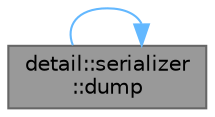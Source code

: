 digraph "detail::serializer::dump"
{
 // LATEX_PDF_SIZE
  bgcolor="transparent";
  edge [fontname=Helvetica,fontsize=10,labelfontname=Helvetica,labelfontsize=10];
  node [fontname=Helvetica,fontsize=10,shape=box,height=0.2,width=0.4];
  rankdir="LR";
  Node1 [id="Node000001",label="detail::serializer\l::dump",height=0.2,width=0.4,color="gray40", fillcolor="grey60", style="filled", fontcolor="black",tooltip="internal implementation of the serialization function"];
  Node1 -> Node1 [id="edge1_Node000001_Node000001",color="steelblue1",style="solid",tooltip=" "];
}
